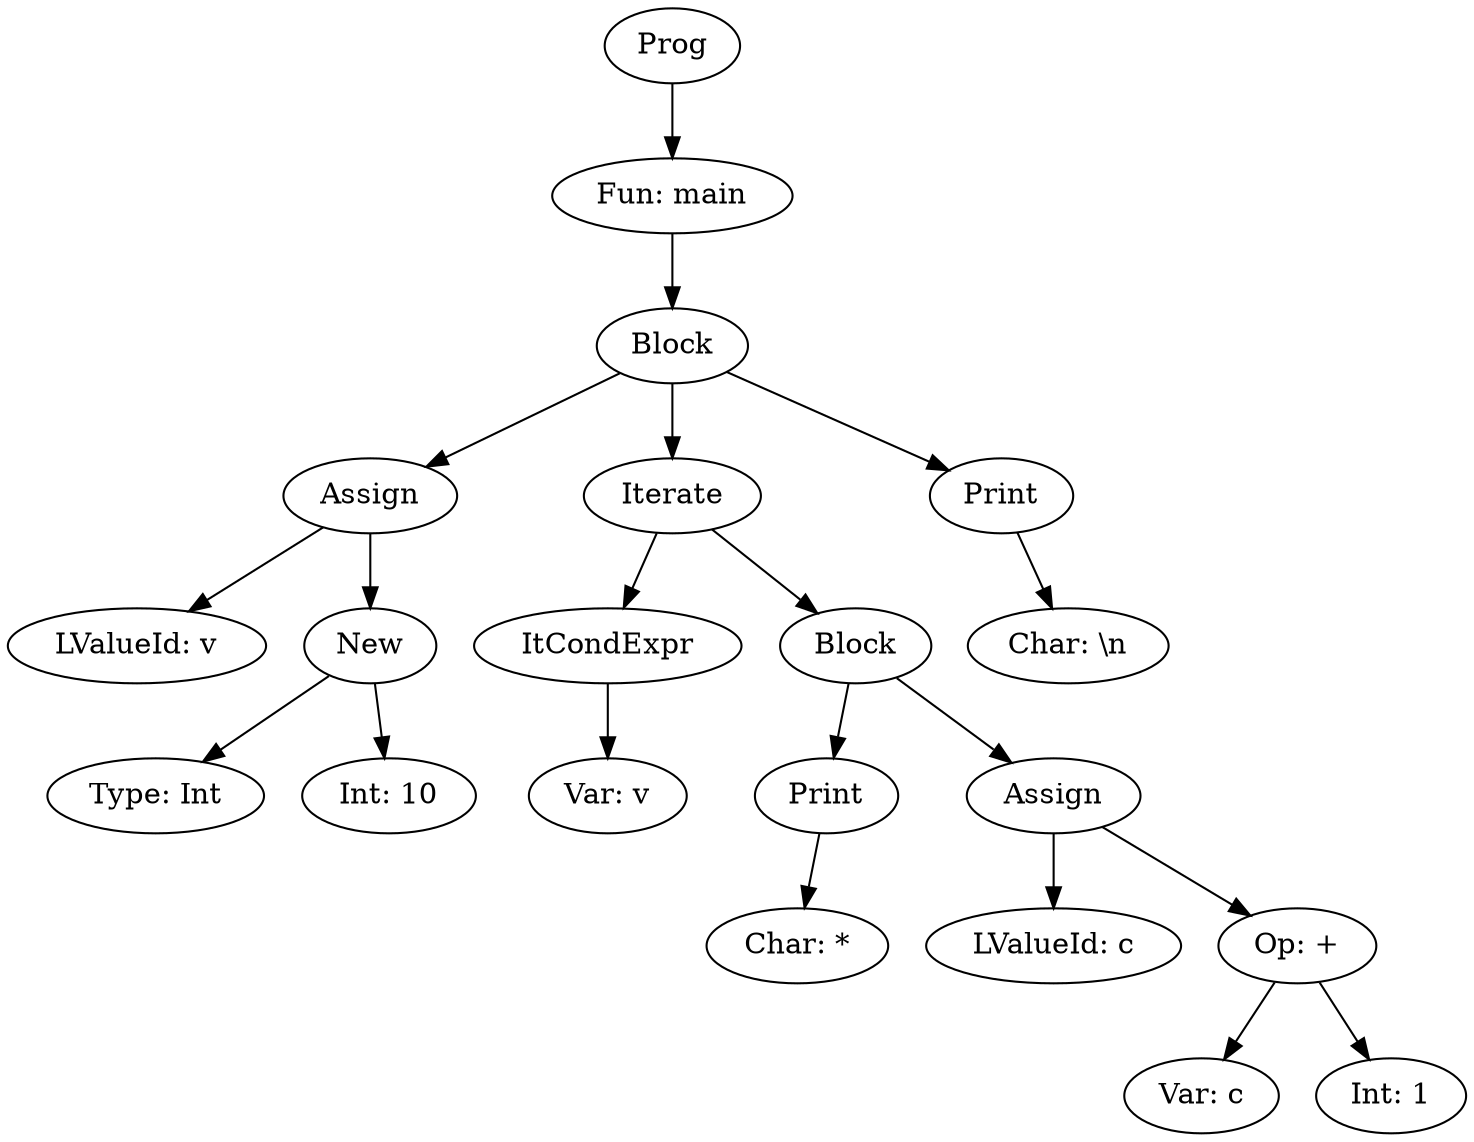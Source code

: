 digraph AST {
"Prog476800120" [label="Prog"];
"Fun5592464" [label="Fun: main"];
"Prog476800120" -> "Fun5592464";
"CmdBlock1830712962" [label="Block"];
"Fun5592464" -> "CmdBlock1830712962";
"CmdAssign1112280004" [label="Assign"];
"CmdBlock1830712962" -> "CmdAssign1112280004";
"LValueId1013423070" [label="LValueId: v"];
"CmdAssign1112280004" -> "LValueId1013423070";
"ExpNew380936215" [label="New"];
"CmdAssign1112280004" -> "ExpNew380936215";
"Type142638629" [label="Type: Int"];
"ExpNew380936215" -> "Type142638629";
"ExpInt707806938" [label="Int: 10"];
"ExpNew380936215" -> "ExpInt707806938";
"CmdIterate705265961" [label="Iterate"];
"CmdBlock1830712962" -> "CmdIterate705265961";
"ItCondExpr428746855" [label="ItCondExpr"];
"CmdIterate705265961" -> "ItCondExpr428746855";
"ExpVar317983781" [label="Var: v"];
"ItCondExpr428746855" -> "ExpVar317983781";
"CmdBlock987405879" [label="Block"];
"CmdIterate705265961" -> "CmdBlock987405879";
"CmdPrint1555845260" [label="Print"];
"CmdBlock987405879" -> "CmdPrint1555845260";
"ExpChar874088044" [label="Char: *"];
"CmdPrint1555845260" -> "ExpChar874088044";
"CmdAssign104739310" [label="Assign"];
"CmdBlock987405879" -> "CmdAssign104739310";
"LValueId1761291320" [label="LValueId: c"];
"CmdAssign104739310" -> "LValueId1761291320";
"ExpBinOp1451043227" [label="Op: +"];
"CmdAssign104739310" -> "ExpBinOp1451043227";
"ExpVar783286238" [label="Var: c"];
"ExpBinOp1451043227" -> "ExpVar783286238";
"ExpInt1500056228" [label="Int: 1"];
"ExpBinOp1451043227" -> "ExpInt1500056228";
"CmdPrint1749186397" [label="Print"];
"CmdBlock1830712962" -> "CmdPrint1749186397";
"ExpChar1464642111" [label="Char: \\n"];
"CmdPrint1749186397" -> "ExpChar1464642111";
}
